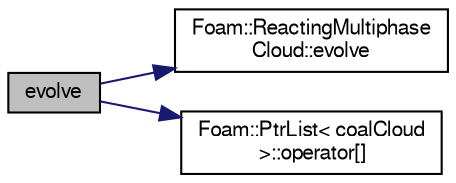 digraph "evolve"
{
  bgcolor="transparent";
  edge [fontname="FreeSans",fontsize="10",labelfontname="FreeSans",labelfontsize="10"];
  node [fontname="FreeSans",fontsize="10",shape=record];
  rankdir="LR";
  Node305 [label="evolve",height=0.2,width=0.4,color="black", fillcolor="grey75", style="filled", fontcolor="black"];
  Node305 -> Node306 [color="midnightblue",fontsize="10",style="solid",fontname="FreeSans"];
  Node306 [label="Foam::ReactingMultiphase\lCloud::evolve",height=0.2,width=0.4,color="black",URL="$a23826.html#a9e3bb886209d951167cd385c1ffe0b00",tooltip="Evolve the cloud. "];
  Node305 -> Node307 [color="midnightblue",fontsize="10",style="solid",fontname="FreeSans"];
  Node307 [label="Foam::PtrList\< coalCloud\l \>::operator[]",height=0.2,width=0.4,color="black",URL="$a25914.html#a92eab3a97cd59afdf63a26b0a90642a9",tooltip="Return element const reference. "];
}
